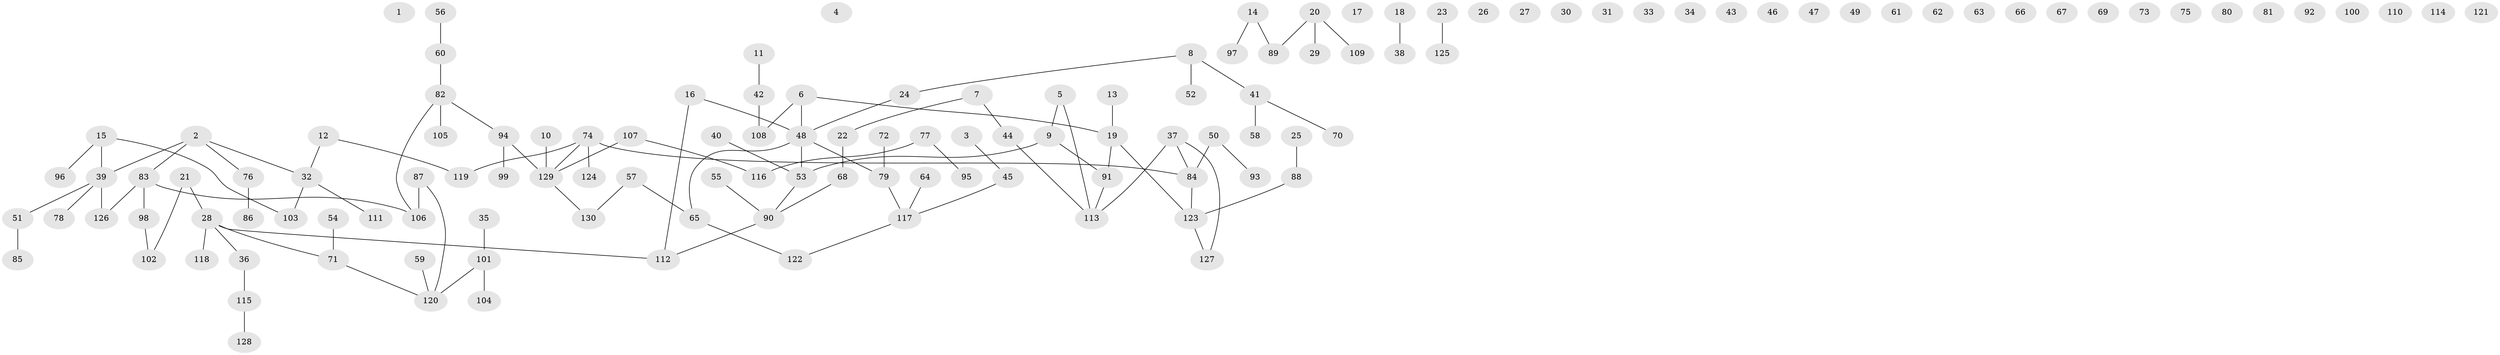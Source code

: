 // Generated by graph-tools (version 1.1) at 2025/13/03/09/25 04:13:04]
// undirected, 130 vertices, 111 edges
graph export_dot {
graph [start="1"]
  node [color=gray90,style=filled];
  1;
  2;
  3;
  4;
  5;
  6;
  7;
  8;
  9;
  10;
  11;
  12;
  13;
  14;
  15;
  16;
  17;
  18;
  19;
  20;
  21;
  22;
  23;
  24;
  25;
  26;
  27;
  28;
  29;
  30;
  31;
  32;
  33;
  34;
  35;
  36;
  37;
  38;
  39;
  40;
  41;
  42;
  43;
  44;
  45;
  46;
  47;
  48;
  49;
  50;
  51;
  52;
  53;
  54;
  55;
  56;
  57;
  58;
  59;
  60;
  61;
  62;
  63;
  64;
  65;
  66;
  67;
  68;
  69;
  70;
  71;
  72;
  73;
  74;
  75;
  76;
  77;
  78;
  79;
  80;
  81;
  82;
  83;
  84;
  85;
  86;
  87;
  88;
  89;
  90;
  91;
  92;
  93;
  94;
  95;
  96;
  97;
  98;
  99;
  100;
  101;
  102;
  103;
  104;
  105;
  106;
  107;
  108;
  109;
  110;
  111;
  112;
  113;
  114;
  115;
  116;
  117;
  118;
  119;
  120;
  121;
  122;
  123;
  124;
  125;
  126;
  127;
  128;
  129;
  130;
  2 -- 32;
  2 -- 39;
  2 -- 76;
  2 -- 83;
  3 -- 45;
  5 -- 9;
  5 -- 113;
  6 -- 19;
  6 -- 48;
  6 -- 108;
  7 -- 22;
  7 -- 44;
  8 -- 24;
  8 -- 41;
  8 -- 52;
  9 -- 53;
  9 -- 91;
  10 -- 129;
  11 -- 42;
  12 -- 32;
  12 -- 119;
  13 -- 19;
  14 -- 89;
  14 -- 97;
  15 -- 39;
  15 -- 96;
  15 -- 103;
  16 -- 48;
  16 -- 112;
  18 -- 38;
  19 -- 91;
  19 -- 123;
  20 -- 29;
  20 -- 89;
  20 -- 109;
  21 -- 28;
  21 -- 102;
  22 -- 68;
  23 -- 125;
  24 -- 48;
  25 -- 88;
  28 -- 36;
  28 -- 71;
  28 -- 112;
  28 -- 118;
  32 -- 103;
  32 -- 111;
  35 -- 101;
  36 -- 115;
  37 -- 84;
  37 -- 113;
  37 -- 127;
  39 -- 51;
  39 -- 78;
  39 -- 126;
  40 -- 53;
  41 -- 58;
  41 -- 70;
  42 -- 108;
  44 -- 113;
  45 -- 117;
  48 -- 53;
  48 -- 65;
  48 -- 79;
  50 -- 84;
  50 -- 93;
  51 -- 85;
  53 -- 90;
  54 -- 71;
  55 -- 90;
  56 -- 60;
  57 -- 65;
  57 -- 130;
  59 -- 120;
  60 -- 82;
  64 -- 117;
  65 -- 122;
  68 -- 90;
  71 -- 120;
  72 -- 79;
  74 -- 84;
  74 -- 119;
  74 -- 124;
  74 -- 129;
  76 -- 86;
  77 -- 95;
  77 -- 116;
  79 -- 117;
  82 -- 94;
  82 -- 105;
  82 -- 106;
  83 -- 98;
  83 -- 106;
  83 -- 126;
  84 -- 123;
  87 -- 106;
  87 -- 120;
  88 -- 123;
  90 -- 112;
  91 -- 113;
  94 -- 99;
  94 -- 129;
  98 -- 102;
  101 -- 104;
  101 -- 120;
  107 -- 116;
  107 -- 129;
  115 -- 128;
  117 -- 122;
  123 -- 127;
  129 -- 130;
}
